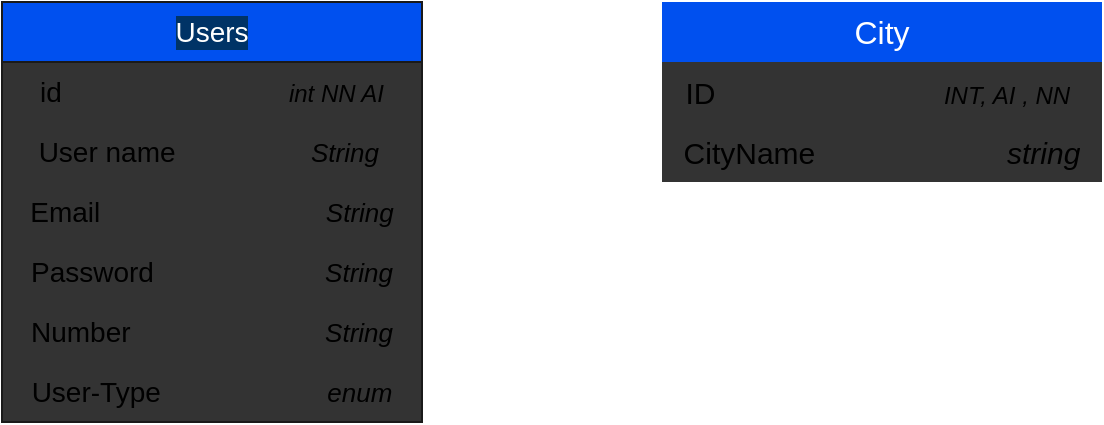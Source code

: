 <mxfile>
    <diagram id="70_ef3hdMhA2QYpEDX0g" name="Page-1">
        <mxGraphModel dx="2237" dy="792" grid="1" gridSize="10" guides="1" tooltips="1" connect="1" arrows="1" fold="1" page="1" pageScale="1" pageWidth="850" pageHeight="1100" math="0" shadow="0">
            <root>
                <mxCell id="0"/>
                <mxCell id="1" parent="0"/>
                <mxCell id="2" value="Users" style="swimlane;fontStyle=0;childLayout=stackLayout;horizontal=1;startSize=30;horizontalStack=0;resizeParent=1;resizeParentMax=0;resizeLast=0;collapsible=1;marginBottom=0;whiteSpace=wrap;html=1;noLabel=0;direction=east;portConstraintRotation=0;connectable=1;fixDash=0;backgroundOutline=0;comic=0;swimlaneFillColor=#333333;fillColor=#0050ef;fontColor=#ffffff;strokeColor=#1A1A1A;fontSize=14;align=center;labelBackgroundColor=#003366;" vertex="1" parent="1">
                    <mxGeometry x="-820" y="80" width="210" height="210" as="geometry"/>
                </mxCell>
                <mxCell id="3" value="id&lt;span style=&quot;white-space: pre; font-size: 14px;&quot;&gt;&#9;&lt;/span&gt;&lt;span style=&quot;white-space: pre; font-size: 14px;&quot;&gt;&#9;&lt;span style=&quot;white-space: pre; font-size: 14px;&quot;&gt;&#9;&lt;/span&gt;&lt;span style=&quot;white-space: pre; font-size: 14px;&quot;&gt;&#9;&lt;/span&gt;&lt;/span&gt;&lt;i style=&quot;&quot;&gt;&lt;font style=&quot;font-size: 12px;&quot;&gt;int NN AI&lt;/font&gt;&lt;/i&gt;" style="text;strokeColor=none;fillColor=none;align=center;verticalAlign=middle;spacingLeft=4;spacingRight=4;overflow=hidden;points=[[0,0.5],[1,0.5]];portConstraint=eastwest;rotatable=0;whiteSpace=wrap;html=1;noLabel=0;direction=east;portConstraintRotation=0;connectable=1;fixDash=0;backgroundOutline=0;comic=0;swimlaneFillColor=#1A1A1A;fontSize=14;" vertex="1" parent="2">
                    <mxGeometry y="30" width="210" height="30" as="geometry"/>
                </mxCell>
                <mxCell id="4" value="User name&amp;nbsp;&lt;span style=&quot;white-space: pre; font-size: 14px;&quot;&gt;&#9;&lt;/span&gt;&amp;nbsp; &amp;nbsp; &amp;nbsp; &amp;nbsp; &amp;nbsp; &amp;nbsp;&lt;i style=&quot;font-size: 13px;&quot;&gt;String&lt;span style=&quot;white-space: pre;&quot;&gt;&#9;&lt;/span&gt;&lt;/i&gt;" style="text;strokeColor=none;fillColor=none;align=center;verticalAlign=middle;spacingLeft=4;spacingRight=4;overflow=hidden;points=[[0,0.5],[1,0.5]];portConstraint=eastwest;rotatable=0;whiteSpace=wrap;html=1;noLabel=0;direction=east;portConstraintRotation=0;connectable=1;fixDash=0;backgroundOutline=0;comic=0;swimlaneFillColor=#1A1A1A;fontSize=14;" vertex="1" parent="2">
                    <mxGeometry y="60" width="210" height="30" as="geometry"/>
                </mxCell>
                <mxCell id="5" value="Email&lt;span style=&quot;white-space: pre; font-size: 14px;&quot;&gt;&#9;&lt;/span&gt;&lt;span style=&quot;white-space: pre; font-size: 14px;&quot;&gt;&#9;&lt;/span&gt;&lt;span style=&quot;white-space: pre; font-size: 14px;&quot;&gt;&#9;&lt;/span&gt;&amp;nbsp; &amp;nbsp; &amp;nbsp; &lt;i style=&quot;&quot;&gt;&lt;font style=&quot;font-size: 13px;&quot;&gt;String&lt;/font&gt;&lt;/i&gt;" style="text;strokeColor=none;fillColor=none;align=center;verticalAlign=middle;spacingLeft=4;spacingRight=4;overflow=hidden;points=[[0,0.5],[1,0.5]];portConstraint=eastwest;rotatable=0;whiteSpace=wrap;html=1;noLabel=0;direction=east;portConstraintRotation=0;connectable=1;fixDash=0;backgroundOutline=0;comic=0;swimlaneFillColor=#1A1A1A;fontSize=14;" vertex="1" parent="2">
                    <mxGeometry y="90" width="210" height="30" as="geometry"/>
                </mxCell>
                <mxCell id="9" value="Password&lt;span style=&quot;font-size: 14px;&quot;&gt;&amp;nbsp; &amp;nbsp; &amp;nbsp; &amp;nbsp; &amp;nbsp; &amp;nbsp; &amp;nbsp; &amp;nbsp; &amp;nbsp; &amp;nbsp; &amp;nbsp;&amp;nbsp;&lt;/span&gt;&lt;i style=&quot;&quot;&gt;&lt;font style=&quot;font-size: 13px;&quot;&gt;String&lt;/font&gt;&lt;/i&gt;" style="text;strokeColor=none;fillColor=none;align=center;verticalAlign=middle;spacingLeft=4;spacingRight=4;overflow=hidden;points=[[0,0.5],[1,0.5]];portConstraint=eastwest;rotatable=0;whiteSpace=wrap;html=1;noLabel=0;direction=east;portConstraintRotation=0;connectable=1;fixDash=0;backgroundOutline=0;comic=0;swimlaneFillColor=#1A1A1A;fontSize=14;" vertex="1" parent="2">
                    <mxGeometry y="120" width="210" height="30" as="geometry"/>
                </mxCell>
                <mxCell id="8" value="Number&lt;span style=&quot;font-size: 14px;&quot;&gt;&amp;nbsp; &amp;nbsp; &amp;nbsp; &amp;nbsp; &amp;nbsp; &amp;nbsp; &amp;nbsp; &amp;nbsp; &amp;nbsp; &amp;nbsp; &amp;nbsp; &amp;nbsp; &amp;nbsp;&lt;/span&gt;&lt;i style=&quot;&quot;&gt;&lt;font style=&quot;font-size: 13px;&quot;&gt;String&lt;/font&gt;&lt;/i&gt;" style="text;strokeColor=none;fillColor=none;align=center;verticalAlign=middle;spacingLeft=4;spacingRight=4;overflow=hidden;points=[[0,0.5],[1,0.5]];portConstraint=eastwest;rotatable=0;whiteSpace=wrap;html=1;noLabel=0;direction=east;portConstraintRotation=0;connectable=1;fixDash=0;backgroundOutline=0;comic=0;swimlaneFillColor=#1A1A1A;fontSize=14;" vertex="1" parent="2">
                    <mxGeometry y="150" width="210" height="30" as="geometry"/>
                </mxCell>
                <mxCell id="7" value="User-Type&lt;span style=&quot;white-space: pre; font-size: 14px;&quot;&gt;&#9;&lt;/span&gt;&amp;nbsp; &amp;nbsp; &amp;nbsp; &amp;nbsp; &amp;nbsp; &amp;nbsp; &amp;nbsp; &lt;i style=&quot;&quot;&gt;&lt;font style=&quot;font-size: 13px;&quot;&gt;enum&lt;/font&gt;&lt;/i&gt;" style="text;strokeColor=none;fillColor=none;align=center;verticalAlign=middle;spacingLeft=4;spacingRight=4;overflow=hidden;points=[[0,0.5],[1,0.5]];portConstraint=eastwest;rotatable=0;whiteSpace=wrap;html=1;noLabel=0;direction=east;portConstraintRotation=0;connectable=1;fixDash=0;backgroundOutline=0;comic=0;swimlaneFillColor=#1A1A1A;fontSize=14;" vertex="1" parent="2">
                    <mxGeometry y="180" width="210" height="30" as="geometry"/>
                </mxCell>
                <mxCell id="12" value="City" style="swimlane;fontStyle=0;childLayout=stackLayout;horizontal=1;startSize=30;horizontalStack=0;resizeParent=1;resizeParentMax=0;resizeLast=0;collapsible=1;marginBottom=0;whiteSpace=wrap;html=1;labelBackgroundColor=none;comic=0;strokeColor=none;fontSize=16;align=center;fillColor=#0050ef;fontColor=#ffffff;swimlaneFillColor=#333333;" vertex="1" parent="1">
                    <mxGeometry x="-490" y="80" width="220" height="90" as="geometry"/>
                </mxCell>
                <mxCell id="13" value="&lt;div style=&quot;text-align: left;&quot;&gt;&lt;span style=&quot;background-color: initial;&quot;&gt;ID&lt;/span&gt;&lt;span style=&quot;background-color: initial; white-space: pre;&quot;&gt;&#9;&lt;/span&gt;&lt;span style=&quot;background-color: initial; white-space: pre;&quot;&gt;&#9;&lt;/span&gt;&lt;span style=&quot;background-color: initial;&quot;&gt;&amp;nbsp; &amp;nbsp; &amp;nbsp; &amp;nbsp; &amp;nbsp; &amp;nbsp; &amp;nbsp; &amp;nbsp;&lt;/span&gt;&lt;font style=&quot;background-color: initial; font-size: 12px;&quot;&gt;&lt;i&gt;INT, AI , NN&lt;/i&gt;&lt;/font&gt;&lt;font style=&quot;background-color: initial;&quot;&gt;&amp;nbsp;&lt;/font&gt;&lt;/div&gt;" style="text;strokeColor=none;fillColor=none;align=center;verticalAlign=middle;spacingLeft=4;spacingRight=4;overflow=hidden;points=[[0,0.5],[1,0.5]];portConstraint=eastwest;rotatable=0;whiteSpace=wrap;html=1;labelBackgroundColor=none;comic=0;fontSize=15;" vertex="1" parent="12">
                    <mxGeometry y="30" width="220" height="30" as="geometry"/>
                </mxCell>
                <mxCell id="14" value="CityName&amp;nbsp; &amp;nbsp; &amp;nbsp; &amp;nbsp; &amp;nbsp; &amp;nbsp; &amp;nbsp; &amp;nbsp; &amp;nbsp; &amp;nbsp; &amp;nbsp; &amp;nbsp;&lt;i&gt;string&lt;/i&gt;" style="text;strokeColor=none;fillColor=none;align=center;verticalAlign=middle;spacingLeft=4;spacingRight=4;overflow=hidden;points=[[0,0.5],[1,0.5]];portConstraint=eastwest;rotatable=0;whiteSpace=wrap;html=1;labelBackgroundColor=none;comic=0;fontSize=15;" vertex="1" parent="12">
                    <mxGeometry y="60" width="220" height="30" as="geometry"/>
                </mxCell>
            </root>
        </mxGraphModel>
    </diagram>
</mxfile>